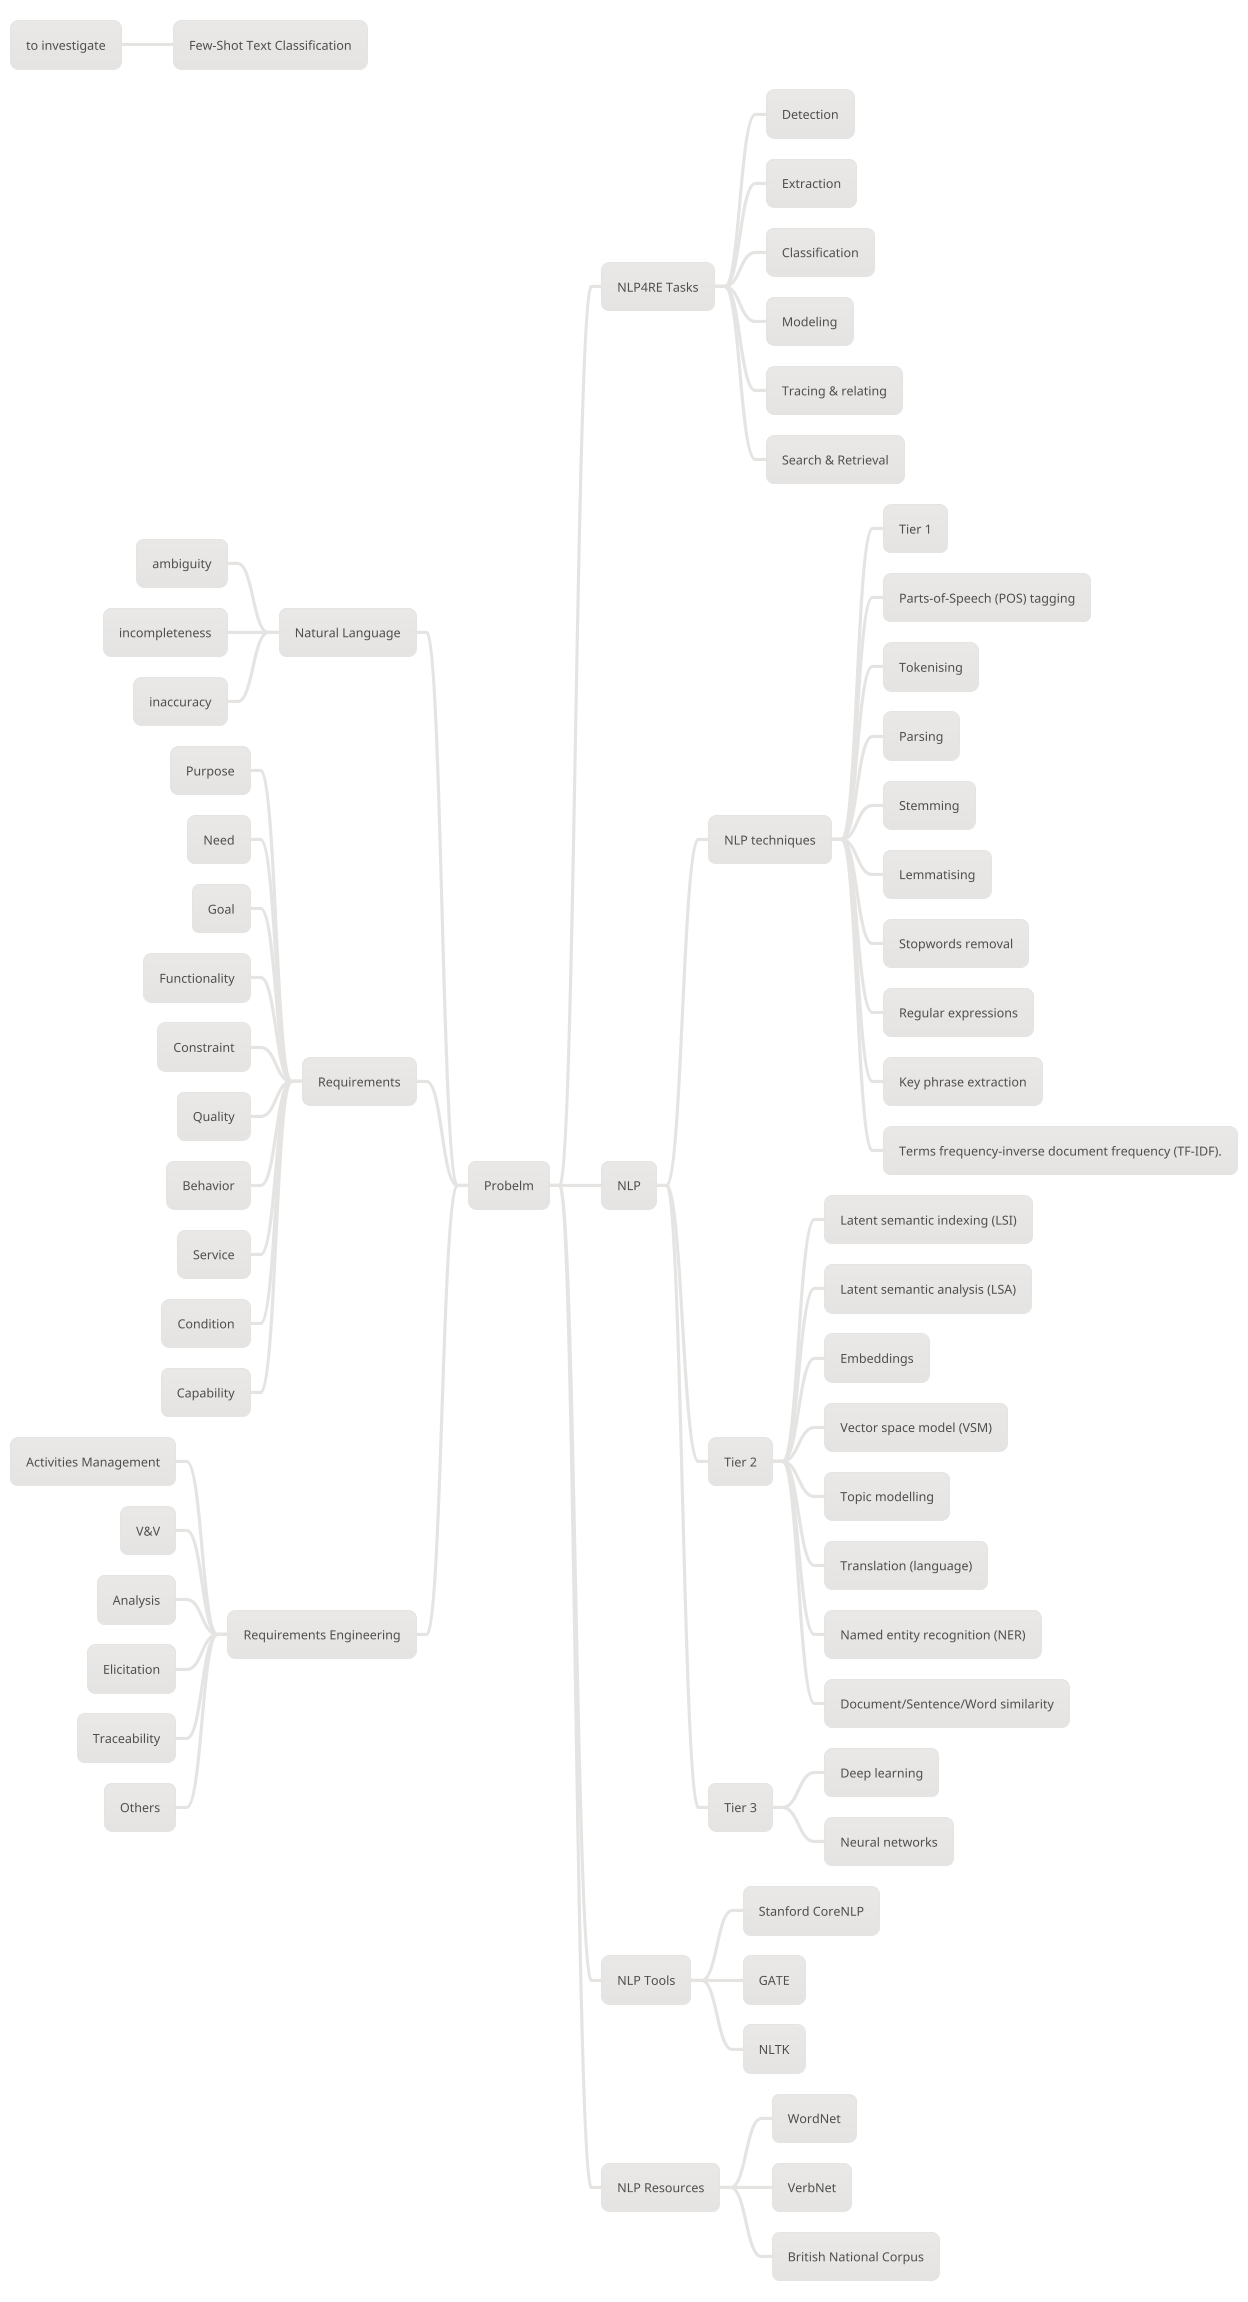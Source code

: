 @startmindmap

!theme metal

+ to investigate
++ Few-Shot Text Classification

+ Probelm


-- Natural Language
--- ambiguity
--- incompleteness
--- inaccuracy

-- Requirements
--- Purpose
--- Need
--- Goal
--- Functionality
--- Constraint
--- Quality
--- Behavior
--- Service
--- Condition
--- Capability

-- Requirements Engineering
--- Activities Management
--- V&V
--- Analysis
--- Elicitation
--- Traceability
--- Others

++ NLP4RE Tasks
+++ Detection
+++ Extraction
+++ Classification
+++ Modeling
+++ Tracing & relating
+++ Search & Retrieval

++ NLP
+++ NLP techniques
++++ Tier 1
++++ Parts-of-Speech (POS) tagging
++++ Tokenising
++++ Parsing
++++ Stemming
++++ Lemmatising
++++ Stopwords removal
++++ Regular expressions
++++ Key phrase extraction
++++ Terms frequency-inverse document frequency (TF-IDF).

+++ Tier 2
++++ Latent semantic indexing (LSI)
++++ Latent semantic analysis (LSA)
++++ Embeddings
++++ Vector space model (VSM)
++++ Topic modelling
++++ Translation (language)
++++ Named entity recognition (NER)
++++ Document/Sentence/Word similarity

+++ Tier 3
++++ Deep learning
++++ Neural networks

++ NLP Tools
+++ Stanford CoreNLP
+++ GATE
+++ NLTK
 
++ NLP Resources
+++ WordNet
+++ VerbNet
+++ British National Corpus

@endmindmap


